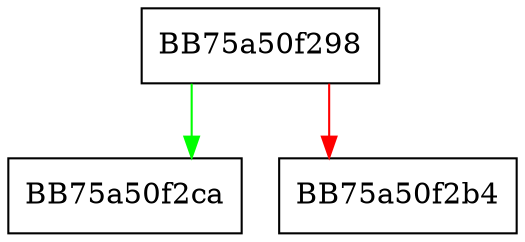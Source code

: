 digraph alloc {
  node [shape="box"];
  graph [splines=ortho];
  BB75a50f298 -> BB75a50f2ca [color="green"];
  BB75a50f298 -> BB75a50f2b4 [color="red"];
}